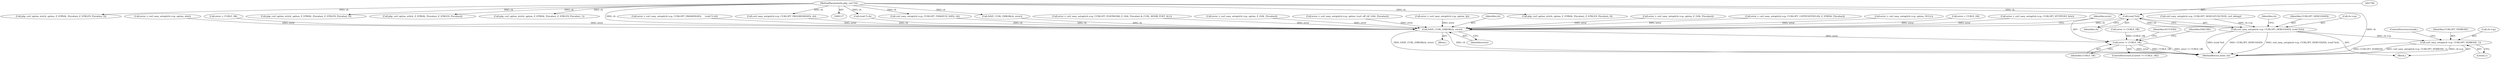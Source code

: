 digraph "0_php_124fb22a13fafa3648e4e15b4f207c7096d8155e@pointer" {
"1001789" [label="(Call,(void *)ch)"];
"1000118" [label="(MethodParameterIn,php_curl *ch)"];
"1001784" [label="(Call,curl_easy_setopt(ch->cp, CURLOPT_DEBUGDATA, (void *)ch))"];
"1001792" [label="(Call,curl_easy_setopt(ch->cp, CURLOPT_VERBOSE, 1))"];
"1001913" [label="(Call,SAVE_CURL_ERROR(ch, error))"];
"1001917" [label="(Call,error != CURLE_OK)"];
"1000121" [label="(Block,)"];
"1001913" [label="(Call,SAVE_CURL_ERROR(ch, error))"];
"1001690" [label="(Call,error = curl_easy_setopt(ch->cp, CURLOPT_POSTREDIR, Z_LVAL_P(zvalue) & CURL_REDIR_POST_ALL))"];
"1001916" [label="(ControlStructure,if (error != CURLE_OK))"];
"1001468" [label="(Call,curl_easy_setopt(ch->cp, CURLOPT_PROGRESSDATA, ch))"];
"1001401" [label="(Call,error != CURLE_OK)"];
"1000992" [label="(Call,error = curl_easy_setopt(ch->cp, option, Z_LVAL_P(zvalue)))"];
"1001784" [label="(Call,curl_easy_setopt(ch->cp, CURLOPT_DEBUGDATA, (void *)ch))"];
"1001733" [label="(Call,(void *) ch)"];
"1001675" [label="(Call,error = curl_easy_setopt(ch->cp, option, (curl_off_t)Z_LVAL_P(zvalue)))"];
"1001778" [label="(Call,curl_easy_setopt(ch->cp, CURLOPT_DEBUGFUNCTION, curl_debug))"];
"1001918" [label="(Identifier,error)"];
"1001777" [label="(Block,)"];
"1000319" [label="(Call,php_curl_option_str(ch, option, Z_STRVAL_P(zvalue), Z_STRLEN_P(zvalue), 0))"];
"1000841" [label="(Call,error = curl_easy_setopt(ch->cp, option, fp))"];
"1001915" [label="(Identifier,error)"];
"1001914" [label="(Identifier,ch)"];
"1001797" [label="(Literal,1)"];
"1000351" [label="(Call,php_curl_option_str(ch, option, Z_STRVAL_P(zvalue), Z_STRLEN_P(zvalue), 0))"];
"1001789" [label="(Call,(void *)ch)"];
"1001926" [label="(Identifier,SUCCESS)"];
"1000259" [label="(Call,error = curl_easy_setopt(ch->cp, option, Z_LVAL_P(zvalue)))"];
"1001794" [label="(Identifier,ch)"];
"1000118" [label="(MethodParameterIn,php_curl *ch)"];
"1001761" [label="(Call,php_curl_option_str(ch, option, Z_STRVAL_P(zvalue), Z_STRLEN_P(zvalue), 0))"];
"1001818" [label="(ControlStructure,break;)"];
"1000376" [label="(Call,php_curl_option_url(ch, Z_STRVAL_P(zvalue), Z_STRLEN_P(zvalue)))"];
"1001791" [label="(Identifier,ch)"];
"1001451" [label="(Call,error = curl_easy_setopt(ch->cp, CURLOPT_COPYPOSTFIELDS, Z_STRVAL_P(zvalue)))"];
"1001922" [label="(Identifier,FAILURE)"];
"1001917" [label="(Call,error != CURLE_OK)"];
"1001788" [label="(Identifier,CURLOPT_DEBUGDATA)"];
"1000338" [label="(Call,error = curl_easy_setopt(ch->cp, option, NULL))"];
"1001927" [label="(MethodReturn,static int)"];
"1001796" [label="(Identifier,CURLOPT_VERBOSE)"];
"1001919" [label="(Identifier,CURLE_OK)"];
"1001792" [label="(Call,curl_easy_setopt(ch->cp, CURLOPT_VERBOSE, 1))"];
"1001785" [label="(Call,ch->cp)"];
"1000123" [label="(Call,error = CURLE_OK)"];
"1001838" [label="(Call,curl_easy_setopt(ch->cp, CURLOPT_FNMATCH_DATA, ch))"];
"1001793" [label="(Call,ch->cp)"];
"1001397" [label="(Call,SAVE_CURL_ERROR(ch, error))"];
"1001430" [label="(Call,error = curl_easy_setopt(ch->cp, CURLOPT_HTTPPOST, first))"];
"1000958" [label="(Call,error = curl_easy_setopt(ch->cp, option, slist))"];
"1000440" [label="(Call,error = CURLE_OK)"];
"1001726" [label="(Call,error = curl_easy_setopt(ch->cp, CURLOPT_PASSWDDATA,     (void *) ch))"];
"1000364" [label="(Call,php_curl_option_str(ch, option, Z_STRVAL_P(zvalue), Z_STRLEN_P(zvalue), 1))"];
"1001789" -> "1001784"  [label="AST: "];
"1001789" -> "1001791"  [label="CFG: "];
"1001790" -> "1001789"  [label="AST: "];
"1001791" -> "1001789"  [label="AST: "];
"1001784" -> "1001789"  [label="CFG: "];
"1001789" -> "1001784"  [label="DDG: ch"];
"1000118" -> "1001789"  [label="DDG: ch"];
"1001789" -> "1001913"  [label="DDG: ch"];
"1000118" -> "1000117"  [label="AST: "];
"1000118" -> "1001927"  [label="DDG: ch"];
"1000118" -> "1000319"  [label="DDG: ch"];
"1000118" -> "1000351"  [label="DDG: ch"];
"1000118" -> "1000364"  [label="DDG: ch"];
"1000118" -> "1000376"  [label="DDG: ch"];
"1000118" -> "1001397"  [label="DDG: ch"];
"1000118" -> "1001468"  [label="DDG: ch"];
"1000118" -> "1001733"  [label="DDG: ch"];
"1000118" -> "1001761"  [label="DDG: ch"];
"1000118" -> "1001838"  [label="DDG: ch"];
"1000118" -> "1001913"  [label="DDG: ch"];
"1001784" -> "1001777"  [label="AST: "];
"1001785" -> "1001784"  [label="AST: "];
"1001788" -> "1001784"  [label="AST: "];
"1001794" -> "1001784"  [label="CFG: "];
"1001784" -> "1001927"  [label="DDG: (void *)ch"];
"1001784" -> "1001927"  [label="DDG: CURLOPT_DEBUGDATA"];
"1001784" -> "1001927"  [label="DDG: curl_easy_setopt(ch->cp, CURLOPT_DEBUGDATA, (void *)ch)"];
"1001778" -> "1001784"  [label="DDG: ch->cp"];
"1001784" -> "1001792"  [label="DDG: ch->cp"];
"1001792" -> "1001777"  [label="AST: "];
"1001792" -> "1001797"  [label="CFG: "];
"1001793" -> "1001792"  [label="AST: "];
"1001796" -> "1001792"  [label="AST: "];
"1001797" -> "1001792"  [label="AST: "];
"1001818" -> "1001792"  [label="CFG: "];
"1001792" -> "1001927"  [label="DDG: CURLOPT_VERBOSE"];
"1001792" -> "1001927"  [label="DDG: curl_easy_setopt(ch->cp, CURLOPT_VERBOSE, 1)"];
"1001792" -> "1001927"  [label="DDG: ch->cp"];
"1001913" -> "1000121"  [label="AST: "];
"1001913" -> "1001915"  [label="CFG: "];
"1001914" -> "1001913"  [label="AST: "];
"1001915" -> "1001913"  [label="AST: "];
"1001918" -> "1001913"  [label="CFG: "];
"1001913" -> "1001927"  [label="DDG: ch"];
"1001913" -> "1001927"  [label="DDG: SAVE_CURL_ERROR(ch, error)"];
"1001838" -> "1001913"  [label="DDG: ch"];
"1001733" -> "1001913"  [label="DDG: ch"];
"1001468" -> "1001913"  [label="DDG: ch"];
"1001397" -> "1001913"  [label="DDG: ch"];
"1001690" -> "1001913"  [label="DDG: error"];
"1000992" -> "1001913"  [label="DDG: error"];
"1001726" -> "1001913"  [label="DDG: error"];
"1000841" -> "1001913"  [label="DDG: error"];
"1000440" -> "1001913"  [label="DDG: error"];
"1000958" -> "1001913"  [label="DDG: error"];
"1001675" -> "1001913"  [label="DDG: error"];
"1001430" -> "1001913"  [label="DDG: error"];
"1000123" -> "1001913"  [label="DDG: error"];
"1001451" -> "1001913"  [label="DDG: error"];
"1000259" -> "1001913"  [label="DDG: error"];
"1000338" -> "1001913"  [label="DDG: error"];
"1001913" -> "1001917"  [label="DDG: error"];
"1001917" -> "1001916"  [label="AST: "];
"1001917" -> "1001919"  [label="CFG: "];
"1001918" -> "1001917"  [label="AST: "];
"1001919" -> "1001917"  [label="AST: "];
"1001922" -> "1001917"  [label="CFG: "];
"1001926" -> "1001917"  [label="CFG: "];
"1001917" -> "1001927"  [label="DDG: error"];
"1001917" -> "1001927"  [label="DDG: CURLE_OK"];
"1001917" -> "1001927"  [label="DDG: error != CURLE_OK"];
"1001401" -> "1001917"  [label="DDG: CURLE_OK"];
}
